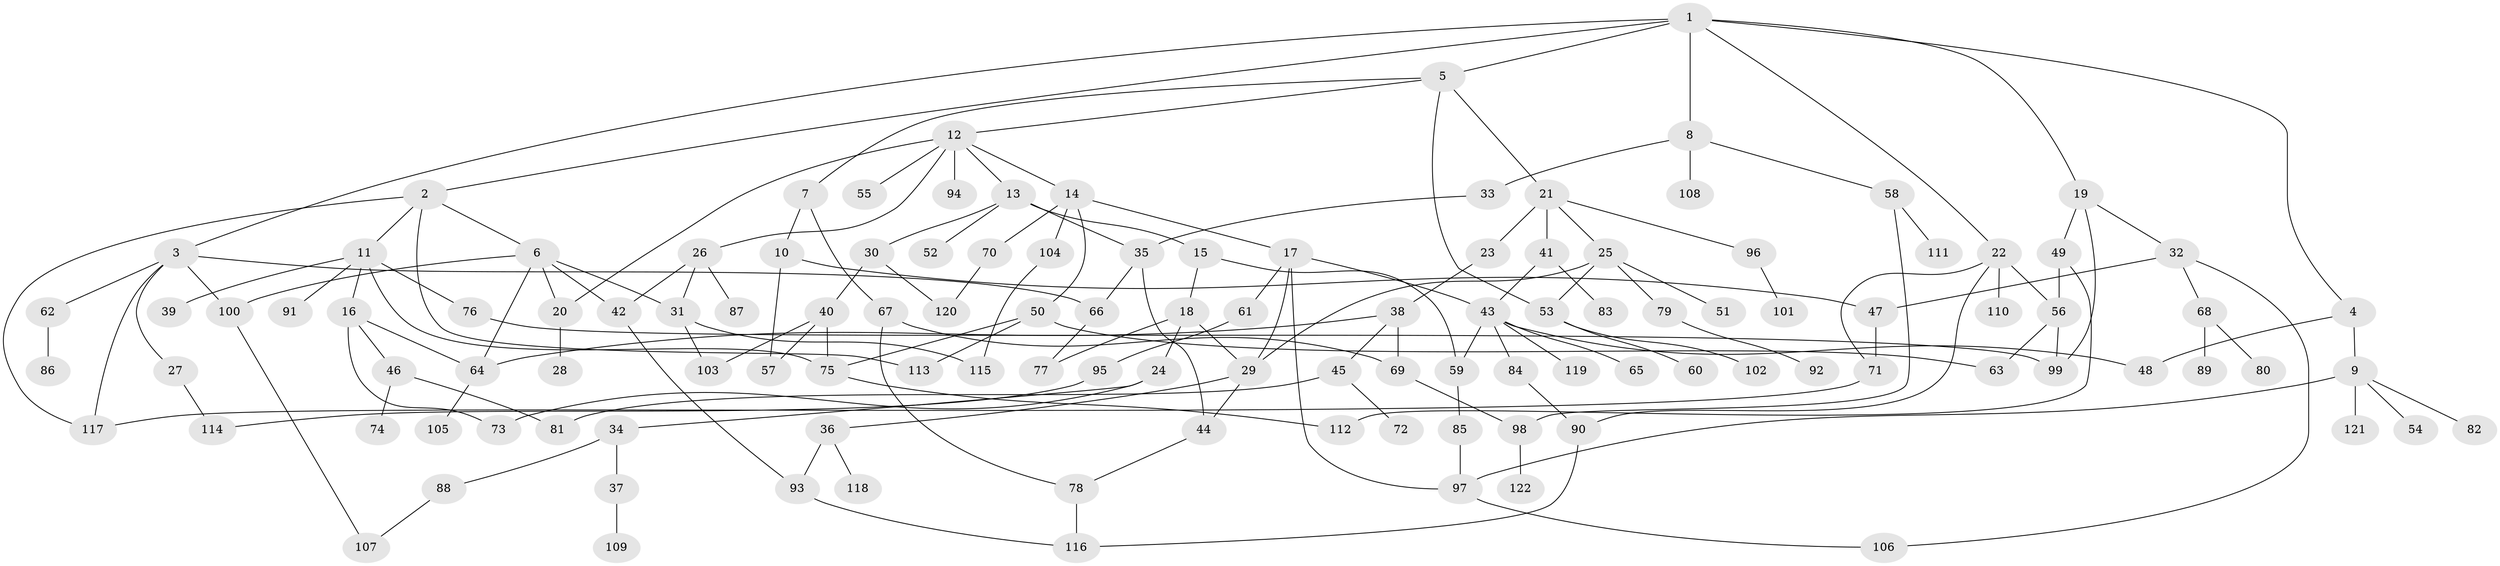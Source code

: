 // coarse degree distribution, {7: 0.02702702702702703, 6: 0.05405405405405406, 3: 0.20270270270270271, 4: 0.17567567567567569, 5: 0.12162162162162163, 8: 0.013513513513513514, 2: 0.24324324324324326, 1: 0.16216216216216217}
// Generated by graph-tools (version 1.1) at 2025/49/03/04/25 22:49:15]
// undirected, 122 vertices, 167 edges
graph export_dot {
  node [color=gray90,style=filled];
  1;
  2;
  3;
  4;
  5;
  6;
  7;
  8;
  9;
  10;
  11;
  12;
  13;
  14;
  15;
  16;
  17;
  18;
  19;
  20;
  21;
  22;
  23;
  24;
  25;
  26;
  27;
  28;
  29;
  30;
  31;
  32;
  33;
  34;
  35;
  36;
  37;
  38;
  39;
  40;
  41;
  42;
  43;
  44;
  45;
  46;
  47;
  48;
  49;
  50;
  51;
  52;
  53;
  54;
  55;
  56;
  57;
  58;
  59;
  60;
  61;
  62;
  63;
  64;
  65;
  66;
  67;
  68;
  69;
  70;
  71;
  72;
  73;
  74;
  75;
  76;
  77;
  78;
  79;
  80;
  81;
  82;
  83;
  84;
  85;
  86;
  87;
  88;
  89;
  90;
  91;
  92;
  93;
  94;
  95;
  96;
  97;
  98;
  99;
  100;
  101;
  102;
  103;
  104;
  105;
  106;
  107;
  108;
  109;
  110;
  111;
  112;
  113;
  114;
  115;
  116;
  117;
  118;
  119;
  120;
  121;
  122;
  1 -- 2;
  1 -- 3;
  1 -- 4;
  1 -- 5;
  1 -- 8;
  1 -- 19;
  1 -- 22;
  2 -- 6;
  2 -- 11;
  2 -- 117;
  2 -- 113;
  3 -- 27;
  3 -- 62;
  3 -- 66;
  3 -- 117;
  3 -- 100;
  4 -- 9;
  4 -- 48;
  5 -- 7;
  5 -- 12;
  5 -- 21;
  5 -- 53;
  6 -- 31;
  6 -- 42;
  6 -- 100;
  6 -- 20;
  6 -- 64;
  7 -- 10;
  7 -- 67;
  8 -- 33;
  8 -- 58;
  8 -- 108;
  9 -- 54;
  9 -- 82;
  9 -- 121;
  9 -- 97;
  10 -- 47;
  10 -- 57;
  11 -- 16;
  11 -- 39;
  11 -- 75;
  11 -- 76;
  11 -- 91;
  12 -- 13;
  12 -- 14;
  12 -- 20;
  12 -- 26;
  12 -- 55;
  12 -- 94;
  13 -- 15;
  13 -- 30;
  13 -- 52;
  13 -- 35;
  14 -- 17;
  14 -- 50;
  14 -- 70;
  14 -- 104;
  15 -- 18;
  15 -- 59;
  16 -- 46;
  16 -- 73;
  16 -- 64;
  17 -- 61;
  17 -- 97;
  17 -- 29;
  17 -- 43;
  18 -- 24;
  18 -- 77;
  18 -- 29;
  19 -- 32;
  19 -- 49;
  19 -- 99;
  20 -- 28;
  21 -- 23;
  21 -- 25;
  21 -- 41;
  21 -- 96;
  22 -- 90;
  22 -- 110;
  22 -- 71;
  22 -- 56;
  23 -- 38;
  24 -- 34;
  24 -- 73;
  25 -- 29;
  25 -- 51;
  25 -- 79;
  25 -- 53;
  26 -- 87;
  26 -- 31;
  26 -- 42;
  27 -- 114;
  29 -- 36;
  29 -- 44;
  30 -- 40;
  30 -- 120;
  31 -- 103;
  31 -- 115;
  32 -- 68;
  32 -- 47;
  32 -- 106;
  33 -- 35;
  34 -- 37;
  34 -- 88;
  35 -- 66;
  35 -- 44;
  36 -- 93;
  36 -- 118;
  37 -- 109;
  38 -- 45;
  38 -- 64;
  38 -- 69;
  40 -- 57;
  40 -- 103;
  40 -- 75;
  41 -- 43;
  41 -- 83;
  42 -- 93;
  43 -- 48;
  43 -- 65;
  43 -- 84;
  43 -- 119;
  43 -- 59;
  44 -- 78;
  45 -- 72;
  45 -- 81;
  46 -- 74;
  46 -- 81;
  47 -- 71;
  49 -- 56;
  49 -- 112;
  50 -- 113;
  50 -- 75;
  50 -- 63;
  53 -- 60;
  53 -- 102;
  56 -- 63;
  56 -- 99;
  58 -- 98;
  58 -- 111;
  59 -- 85;
  61 -- 95;
  62 -- 86;
  64 -- 105;
  66 -- 77;
  67 -- 69;
  67 -- 78;
  68 -- 80;
  68 -- 89;
  69 -- 98;
  70 -- 120;
  71 -- 117;
  75 -- 112;
  76 -- 99;
  78 -- 116;
  79 -- 92;
  84 -- 90;
  85 -- 97;
  88 -- 107;
  90 -- 116;
  93 -- 116;
  95 -- 114;
  96 -- 101;
  97 -- 106;
  98 -- 122;
  100 -- 107;
  104 -- 115;
}
